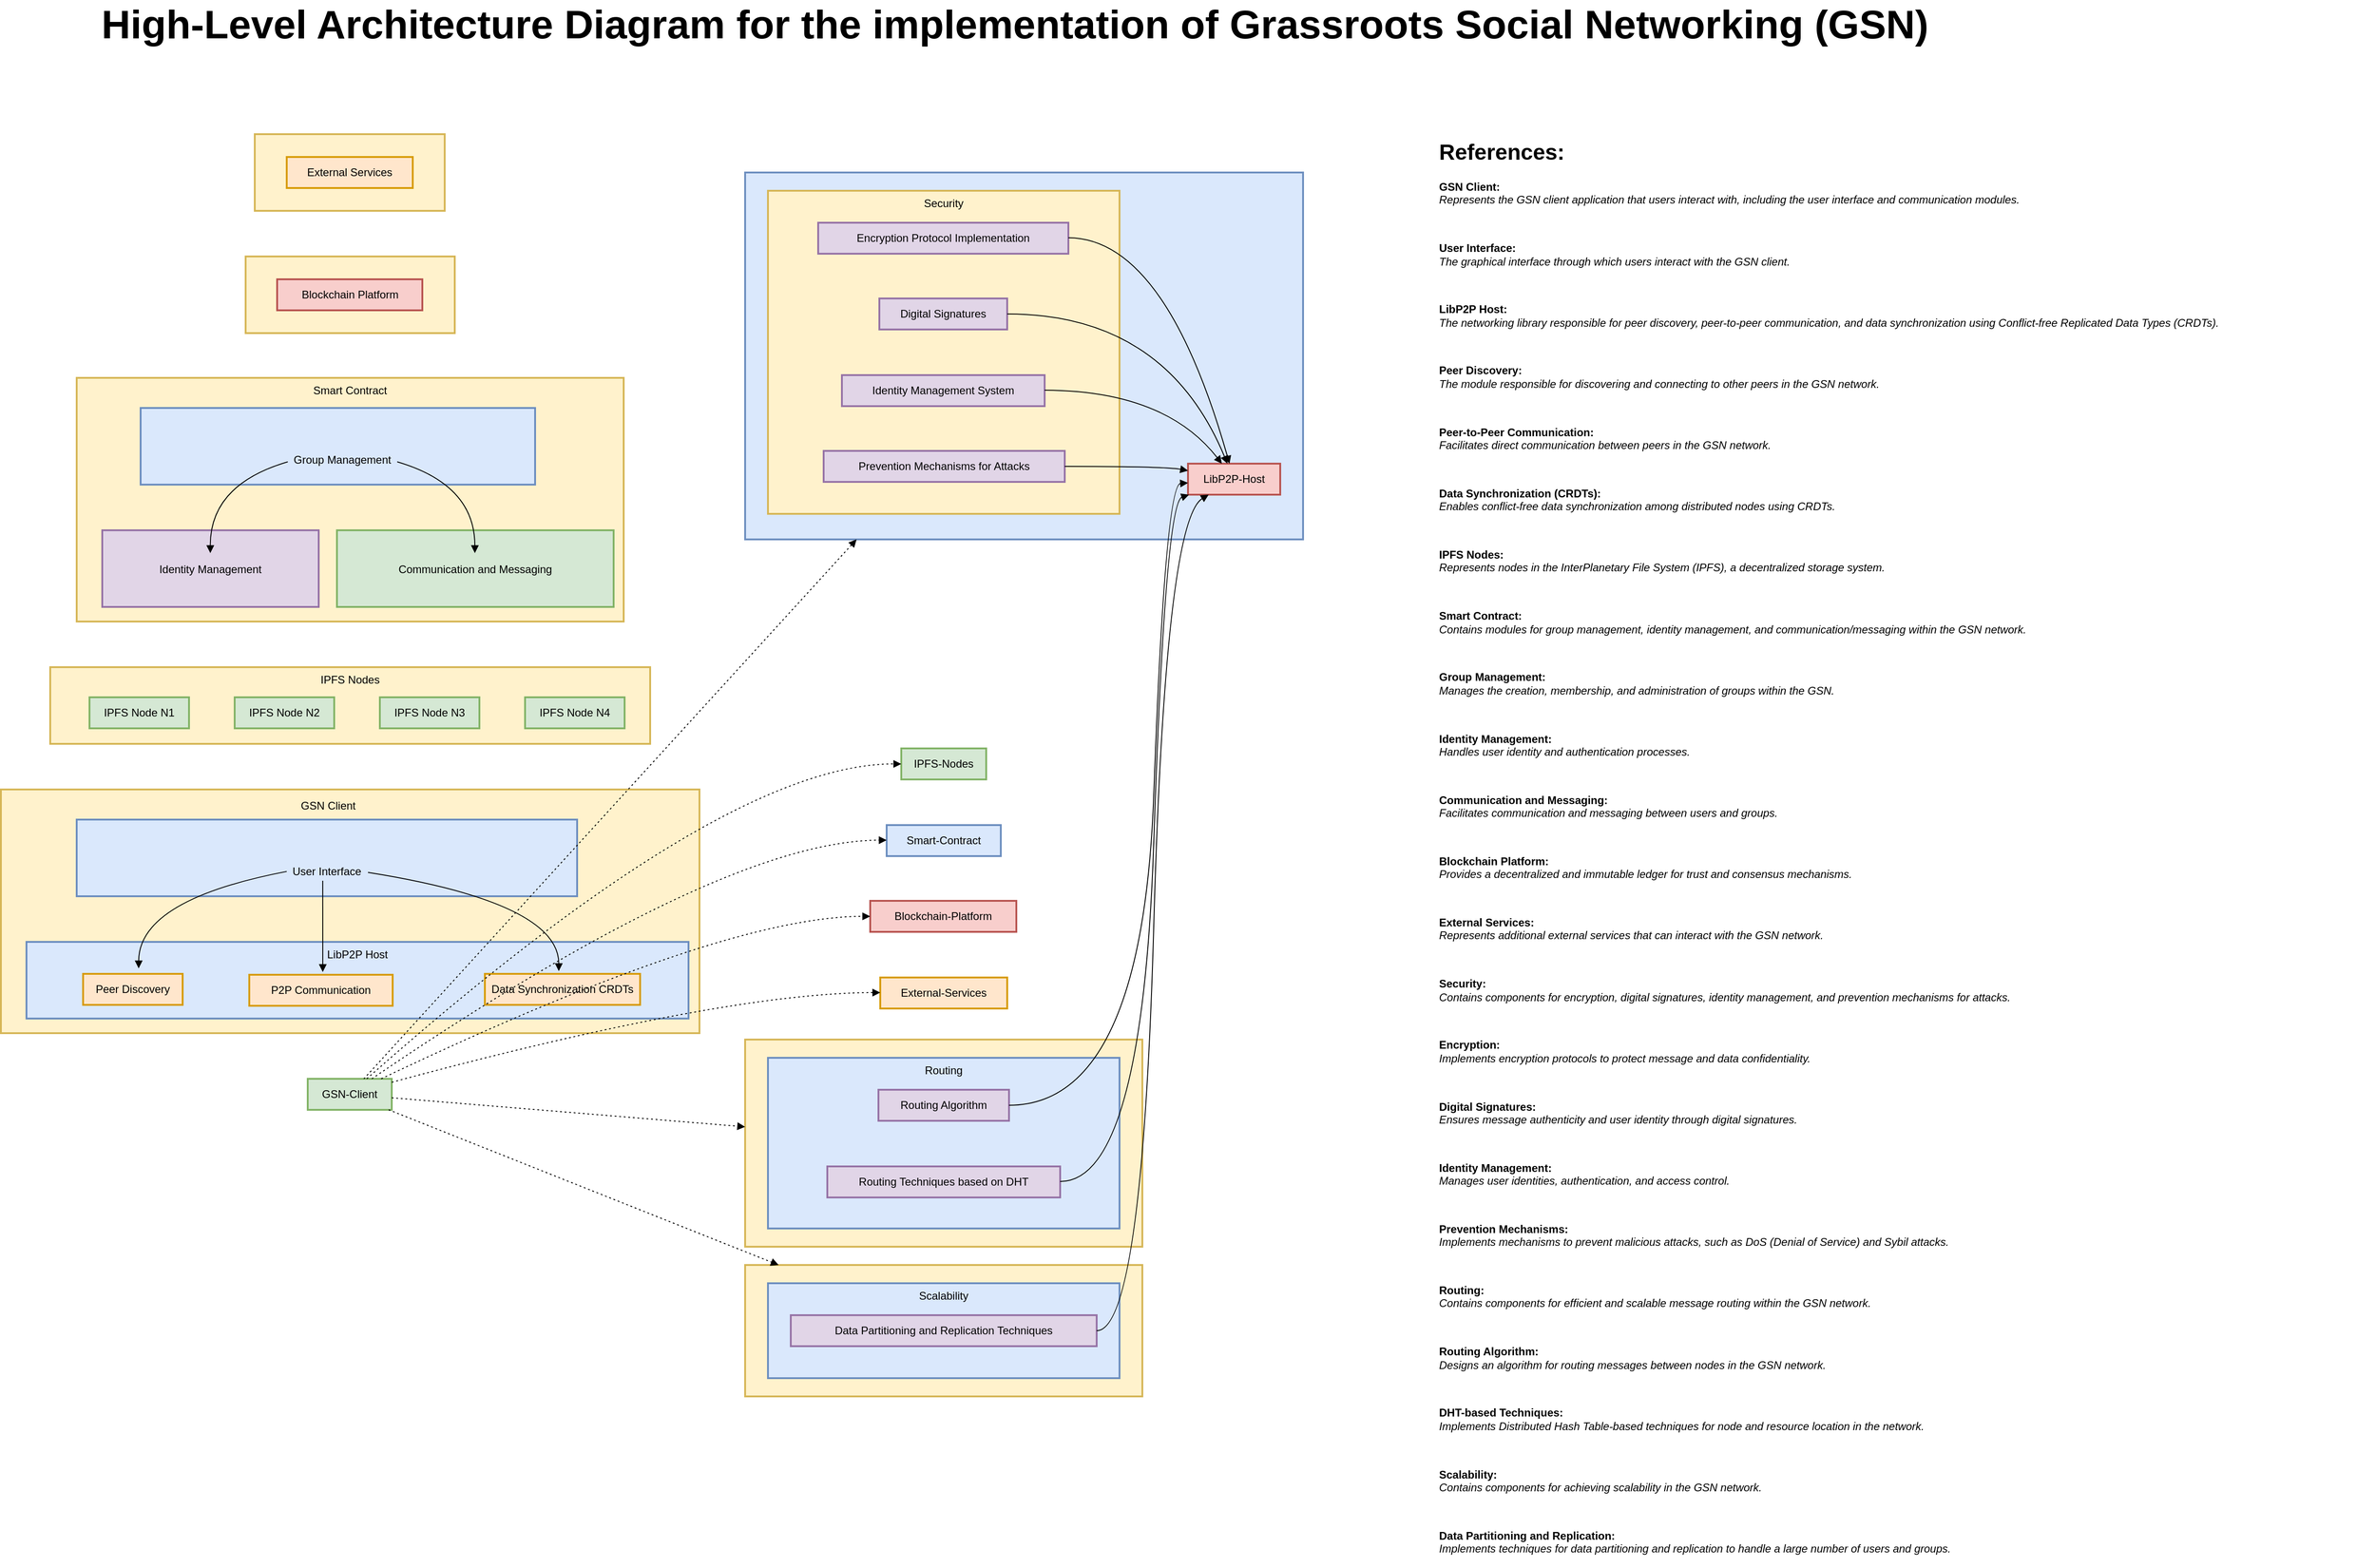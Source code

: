 <mxfile version="21.6.5" type="github">
  <diagram name="Página-1" id="8X6m9JWk1W8yvS15GlB0">
    <mxGraphModel dx="2187" dy="1522" grid="1" gridSize="10" guides="1" tooltips="1" connect="1" arrows="1" fold="1" page="1" pageScale="1" pageWidth="827" pageHeight="1169" math="0" shadow="0">
      <root>
        <mxCell id="0" />
        <mxCell id="1" parent="0" />
        <mxCell id="87ByETsqGqjVOvLhT8kV-26" value="" style="whiteSpace=wrap;strokeWidth=2;verticalAlign=top;fillColor=#fff2cc;strokeColor=#d6b656;" parent="1" vertex="1">
          <mxGeometry x="905" y="1479" width="435" height="144" as="geometry" />
        </mxCell>
        <mxCell id="87ByETsqGqjVOvLhT8kV-27" value="Scalability" style="whiteSpace=wrap;strokeWidth=2;verticalAlign=top;fillColor=#dae8fc;strokeColor=#6c8ebf;" parent="1" vertex="1">
          <mxGeometry x="930" y="1499" width="385" height="104" as="geometry" />
        </mxCell>
        <mxCell id="87ByETsqGqjVOvLhT8kV-28" value="Data Partitioning and Replication Techniques" style="whiteSpace=wrap;strokeWidth=2;fillColor=#e1d5e7;strokeColor=#9673a6;" parent="1" vertex="1">
          <mxGeometry x="955" y="1534" width="335" height="34" as="geometry" />
        </mxCell>
        <mxCell id="87ByETsqGqjVOvLhT8kV-29" value="" style="whiteSpace=wrap;strokeWidth=2;verticalAlign=top;fillColor=#fff2cc;strokeColor=#d6b656;" parent="1" vertex="1">
          <mxGeometry x="905" y="1232" width="435" height="227" as="geometry" />
        </mxCell>
        <mxCell id="87ByETsqGqjVOvLhT8kV-30" value="Routing" style="whiteSpace=wrap;strokeWidth=2;verticalAlign=top;fillColor=#dae8fc;strokeColor=#6c8ebf;" parent="1" vertex="1">
          <mxGeometry x="930" y="1252" width="385" height="187" as="geometry" />
        </mxCell>
        <mxCell id="87ByETsqGqjVOvLhT8kV-31" value="Routing Algorithm" style="whiteSpace=wrap;strokeWidth=2;fillColor=#e1d5e7;strokeColor=#9673a6;" parent="1" vertex="1">
          <mxGeometry x="1051" y="1287" width="143" height="34" as="geometry" />
        </mxCell>
        <mxCell id="87ByETsqGqjVOvLhT8kV-32" value="Routing Techniques based on DHT" style="whiteSpace=wrap;strokeWidth=2;fillColor=#e1d5e7;strokeColor=#9673a6;" parent="1" vertex="1">
          <mxGeometry x="995" y="1371" width="255" height="34" as="geometry" />
        </mxCell>
        <mxCell id="87ByETsqGqjVOvLhT8kV-33" value="" style="whiteSpace=wrap;strokeWidth=2;verticalAlign=top;fillColor=#dae8fc;strokeColor=#6c8ebf;" parent="1" vertex="1">
          <mxGeometry x="905" y="282" width="611" height="402" as="geometry" />
        </mxCell>
        <mxCell id="87ByETsqGqjVOvLhT8kV-34" value="Security" style="whiteSpace=wrap;strokeWidth=2;verticalAlign=top;fillColor=#fff2cc;strokeColor=#d6b656;" parent="1" vertex="1">
          <mxGeometry x="930" y="302" width="385" height="354" as="geometry" />
        </mxCell>
        <mxCell id="87ByETsqGqjVOvLhT8kV-35" value="LibP2P-Host" style="whiteSpace=wrap;strokeWidth=2;fillColor=#f8cecc;strokeColor=#b85450;" parent="1" vertex="1">
          <mxGeometry x="1390" y="601" width="101" height="34" as="geometry" />
        </mxCell>
        <mxCell id="87ByETsqGqjVOvLhT8kV-36" value="Encryption Protocol Implementation" style="whiteSpace=wrap;strokeWidth=2;fillColor=#e1d5e7;strokeColor=#9673a6;" parent="1" vertex="1">
          <mxGeometry x="985" y="337" width="274" height="34" as="geometry" />
        </mxCell>
        <mxCell id="87ByETsqGqjVOvLhT8kV-37" value="Digital Signatures" style="whiteSpace=wrap;strokeWidth=2;fillColor=#e1d5e7;strokeColor=#9673a6;" parent="1" vertex="1">
          <mxGeometry x="1052" y="420" width="140" height="34" as="geometry" />
        </mxCell>
        <mxCell id="87ByETsqGqjVOvLhT8kV-38" value="Identity Management System" style="whiteSpace=wrap;strokeWidth=2;fillColor=#e1d5e7;strokeColor=#9673a6;" parent="1" vertex="1">
          <mxGeometry x="1011" y="504" width="222" height="34" as="geometry" />
        </mxCell>
        <mxCell id="87ByETsqGqjVOvLhT8kV-39" value="Prevention Mechanisms for Attacks" style="whiteSpace=wrap;strokeWidth=2;fillColor=#e1d5e7;strokeColor=#9673a6;" parent="1" vertex="1">
          <mxGeometry x="991" y="587" width="264" height="34" as="geometry" />
        </mxCell>
        <mxCell id="87ByETsqGqjVOvLhT8kV-40" value="" style="whiteSpace=wrap;strokeWidth=2;verticalAlign=top;fillColor=#fff2cc;strokeColor=#d6b656;" parent="1" vertex="1">
          <mxGeometry x="368" y="240" width="208" height="84" as="geometry" />
        </mxCell>
        <mxCell id="87ByETsqGqjVOvLhT8kV-41" value="External Services" style="whiteSpace=wrap;strokeWidth=2;fillColor=#ffe6cc;strokeColor=#d79b00;" parent="87ByETsqGqjVOvLhT8kV-40" vertex="1">
          <mxGeometry x="35" y="25" width="138" height="34" as="geometry" />
        </mxCell>
        <mxCell id="87ByETsqGqjVOvLhT8kV-42" value="" style="whiteSpace=wrap;strokeWidth=2;verticalAlign=top;fillColor=#fff2cc;strokeColor=#d6b656;" parent="1" vertex="1">
          <mxGeometry x="358" y="374" width="229" height="84" as="geometry" />
        </mxCell>
        <mxCell id="87ByETsqGqjVOvLhT8kV-43" value="Blockchain Platform" style="whiteSpace=wrap;strokeWidth=2;fillColor=#f8cecc;strokeColor=#b85450;" parent="87ByETsqGqjVOvLhT8kV-42" vertex="1">
          <mxGeometry x="34.5" y="25" width="159" height="34" as="geometry" />
        </mxCell>
        <mxCell id="87ByETsqGqjVOvLhT8kV-44" value="Smart Contract" style="whiteSpace=wrap;strokeWidth=2;verticalAlign=top;fillColor=#fff2cc;strokeColor=#d6b656;" parent="1" vertex="1">
          <mxGeometry x="173" y="507" width="599" height="267" as="geometry" />
        </mxCell>
        <mxCell id="87ByETsqGqjVOvLhT8kV-45" value="Group Management" style="whiteSpace=wrap;strokeWidth=2;" parent="87ByETsqGqjVOvLhT8kV-44" vertex="1">
          <mxGeometry x="214" y="58" width="154" height="34" as="geometry" />
        </mxCell>
        <mxCell id="87ByETsqGqjVOvLhT8kV-46" value="&#xa;&#xa;&#xa;   Group Management" style="whiteSpace=wrap;strokeWidth=2;verticalAlign=top;fillColor=#dae8fc;strokeColor=#6c8ebf;" parent="87ByETsqGqjVOvLhT8kV-44" vertex="1">
          <mxGeometry x="70" y="33" width="432" height="84" as="geometry" />
        </mxCell>
        <mxCell id="87ByETsqGqjVOvLhT8kV-47" value="Identity Management" style="whiteSpace=wrap;strokeWidth=2;" parent="87ByETsqGqjVOvLhT8kV-44" vertex="1">
          <mxGeometry x="63" y="192" width="167" height="34" as="geometry" />
        </mxCell>
        <mxCell id="87ByETsqGqjVOvLhT8kV-48" value="Communication and Messaging" style="whiteSpace=wrap;strokeWidth=2;" parent="87ByETsqGqjVOvLhT8kV-44" vertex="1">
          <mxGeometry x="320" y="192" width="233" height="34" as="geometry" />
        </mxCell>
        <mxCell id="87ByETsqGqjVOvLhT8kV-49" value="&#xa;&#xa;Identity Management" style="whiteSpace=wrap;strokeWidth=2;verticalAlign=top;fillColor=#e1d5e7;strokeColor=#9673a6;" parent="87ByETsqGqjVOvLhT8kV-44" vertex="1">
          <mxGeometry x="28" y="167" width="237" height="84" as="geometry" />
        </mxCell>
        <mxCell id="87ByETsqGqjVOvLhT8kV-50" value="&#xa;&#xa;Communication and Messaging" style="whiteSpace=wrap;strokeWidth=2;verticalAlign=top;fillColor=#d5e8d4;strokeColor=#82b366;" parent="87ByETsqGqjVOvLhT8kV-44" vertex="1">
          <mxGeometry x="285" y="167" width="303" height="84" as="geometry" />
        </mxCell>
        <mxCell id="87ByETsqGqjVOvLhT8kV-51" value="" style="curved=1;startArrow=none;endArrow=block;exitX=0.123;exitY=0.985;entryX=0.499;entryY=-0.015;rounded=0;" parent="87ByETsqGqjVOvLhT8kV-44" source="87ByETsqGqjVOvLhT8kV-45" target="87ByETsqGqjVOvLhT8kV-47" edge="1">
          <mxGeometry relative="1" as="geometry">
            <Array as="points">
              <mxPoint x="146" y="117" />
            </Array>
          </mxGeometry>
        </mxCell>
        <mxCell id="87ByETsqGqjVOvLhT8kV-52" value="" style="curved=1;startArrow=none;endArrow=block;exitX=0.878;exitY=0.985;entryX=0.498;entryY=-0.015;rounded=0;" parent="87ByETsqGqjVOvLhT8kV-44" source="87ByETsqGqjVOvLhT8kV-45" target="87ByETsqGqjVOvLhT8kV-48" edge="1">
          <mxGeometry relative="1" as="geometry">
            <Array as="points">
              <mxPoint x="436" y="117" />
            </Array>
          </mxGeometry>
        </mxCell>
        <mxCell id="87ByETsqGqjVOvLhT8kV-53" value="IPFS Nodes" style="whiteSpace=wrap;strokeWidth=2;verticalAlign=top;fillColor=#fff2cc;strokeColor=#d6b656;" parent="1" vertex="1">
          <mxGeometry x="144" y="824" width="657" height="84" as="geometry" />
        </mxCell>
        <mxCell id="87ByETsqGqjVOvLhT8kV-54" value="IPFS Node N1" style="whiteSpace=wrap;strokeWidth=2;fillColor=#d5e8d4;strokeColor=#82b366;" parent="87ByETsqGqjVOvLhT8kV-53" vertex="1">
          <mxGeometry x="43" y="33" width="109" height="34" as="geometry" />
        </mxCell>
        <mxCell id="87ByETsqGqjVOvLhT8kV-55" value="IPFS Node N2" style="whiteSpace=wrap;strokeWidth=2;fillColor=#d5e8d4;strokeColor=#82b366;" parent="87ByETsqGqjVOvLhT8kV-53" vertex="1">
          <mxGeometry x="202" y="33" width="109" height="34" as="geometry" />
        </mxCell>
        <mxCell id="87ByETsqGqjVOvLhT8kV-56" value="IPFS Node N3" style="whiteSpace=wrap;strokeWidth=2;fillColor=#d5e8d4;strokeColor=#82b366;" parent="87ByETsqGqjVOvLhT8kV-53" vertex="1">
          <mxGeometry x="361" y="33" width="109" height="34" as="geometry" />
        </mxCell>
        <mxCell id="87ByETsqGqjVOvLhT8kV-57" value="IPFS Node N4" style="whiteSpace=wrap;strokeWidth=2;fillColor=#d5e8d4;strokeColor=#82b366;" parent="87ByETsqGqjVOvLhT8kV-53" vertex="1">
          <mxGeometry x="520" y="33" width="109" height="34" as="geometry" />
        </mxCell>
        <mxCell id="87ByETsqGqjVOvLhT8kV-58" value="" style="whiteSpace=wrap;strokeWidth=2;verticalAlign=top;fillColor=#fff2cc;strokeColor=#d6b656;" parent="1" vertex="1">
          <mxGeometry x="90" y="958" width="765" height="267" as="geometry" />
        </mxCell>
        <mxCell id="87ByETsqGqjVOvLhT8kV-59" value="User Interface" style="whiteSpace=wrap;strokeWidth=2;" parent="87ByETsqGqjVOvLhT8kV-58" vertex="1">
          <mxGeometry x="285" y="58" width="117" height="34" as="geometry" />
        </mxCell>
        <mxCell id="87ByETsqGqjVOvLhT8kV-60" value="&#xa;&#xa;&#xa;User Interface" style="whiteSpace=wrap;strokeWidth=2;verticalAlign=top;fillColor=#dae8fc;strokeColor=#6c8ebf;" parent="87ByETsqGqjVOvLhT8kV-58" vertex="1">
          <mxGeometry x="83" y="33" width="548" height="84" as="geometry" />
        </mxCell>
        <mxCell id="87ByETsqGqjVOvLhT8kV-61" value="Peer Discovery" style="whiteSpace=wrap;strokeWidth=2;" parent="87ByETsqGqjVOvLhT8kV-58" vertex="1">
          <mxGeometry x="63" y="192" width="120" height="34" as="geometry" />
        </mxCell>
        <mxCell id="87ByETsqGqjVOvLhT8kV-62" value="Peer-to-Peer Communication" style="whiteSpace=wrap;strokeWidth=2;" parent="87ByETsqGqjVOvLhT8kV-58" vertex="1">
          <mxGeometry x="233" y="192" width="222" height="34" as="geometry" />
        </mxCell>
        <mxCell id="87ByETsqGqjVOvLhT8kV-63" value="Data Synchronization CRDTs" style="whiteSpace=wrap;strokeWidth=2;" parent="87ByETsqGqjVOvLhT8kV-58" vertex="1">
          <mxGeometry x="504" y="192" width="213" height="34" as="geometry" />
        </mxCell>
        <mxCell id="87ByETsqGqjVOvLhT8kV-64" value="LibP2P Host" style="whiteSpace=wrap;strokeWidth=2;verticalAlign=top;fillColor=#dae8fc;strokeColor=#6c8ebf;" parent="87ByETsqGqjVOvLhT8kV-58" vertex="1">
          <mxGeometry x="28" y="167" width="725" height="84" as="geometry" />
        </mxCell>
        <mxCell id="87ByETsqGqjVOvLhT8kV-65" value="" style="curved=1;startArrow=none;endArrow=block;exitX=-0.001;exitY=0.818;entryX=0.499;entryY=-0.015;rounded=0;" parent="87ByETsqGqjVOvLhT8kV-58" edge="1">
          <mxGeometry relative="1" as="geometry">
            <Array as="points">
              <mxPoint x="151" y="121" />
            </Array>
            <mxPoint x="313" y="89.813" as="sourcePoint" />
            <mxPoint x="150.852" y="196" as="targetPoint" />
          </mxGeometry>
        </mxCell>
        <mxCell id="87ByETsqGqjVOvLhT8kV-66" value="" style="curved=1;startArrow=none;endArrow=block;exitX=0.5;exitY=0.985;entryX=0.498;entryY=-0.015;rounded=0;" parent="87ByETsqGqjVOvLhT8kV-58" edge="1">
          <mxGeometry relative="1" as="geometry">
            <Array as="points" />
            <mxPoint x="352.452" y="100" as="sourcePoint" />
            <mxPoint x="352.469" y="200" as="targetPoint" />
          </mxGeometry>
        </mxCell>
        <mxCell id="87ByETsqGqjVOvLhT8kV-67" value="" style="curved=1;startArrow=none;endArrow=block;exitX=1.0;exitY=0.761;entryX=0.502;entryY=-0.015;rounded=0;" parent="87ByETsqGqjVOvLhT8kV-58" edge="1">
          <mxGeometry relative="1" as="geometry">
            <Array as="points">
              <mxPoint x="611" y="124" />
            </Array>
            <mxPoint x="402.0" y="90.888" as="sourcePoint" />
            <mxPoint x="610.94" y="199" as="targetPoint" />
          </mxGeometry>
        </mxCell>
        <mxCell id="87ByETsqGqjVOvLhT8kV-87" value="Peer Discovery" style="whiteSpace=wrap;strokeWidth=2;fillColor=#ffe6cc;strokeColor=#d79b00;" parent="87ByETsqGqjVOvLhT8kV-58" vertex="1">
          <mxGeometry x="90" y="202" width="109" height="34" as="geometry" />
        </mxCell>
        <mxCell id="87ByETsqGqjVOvLhT8kV-99" value="P2P Communication" style="whiteSpace=wrap;strokeWidth=2;fillColor=#ffe6cc;strokeColor=#d79b00;" parent="87ByETsqGqjVOvLhT8kV-58" vertex="1">
          <mxGeometry x="272" y="203" width="157" height="34" as="geometry" />
        </mxCell>
        <mxCell id="87ByETsqGqjVOvLhT8kV-100" value="&#xa;&#xa;Data Synchronization CRDTs&#xa;&#xa;" style="whiteSpace=wrap;strokeWidth=2;fillColor=#ffe6cc;strokeColor=#d79b00;" parent="87ByETsqGqjVOvLhT8kV-58" vertex="1">
          <mxGeometry x="530" y="202" width="170" height="34" as="geometry" />
        </mxCell>
        <mxCell id="87ByETsqGqjVOvLhT8kV-104" value="GSN Client" style="text;html=1;align=center;verticalAlign=middle;resizable=0;points=[];autosize=1;strokeColor=none;fillColor=none;" parent="87ByETsqGqjVOvLhT8kV-58" vertex="1">
          <mxGeometry x="317.5" y="3" width="80" height="30" as="geometry" />
        </mxCell>
        <mxCell id="87ByETsqGqjVOvLhT8kV-68" value="GSN-Client" style="whiteSpace=wrap;strokeWidth=2;fillColor=#d5e8d4;strokeColor=#82b366;" parent="1" vertex="1">
          <mxGeometry x="426" y="1275" width="92" height="34" as="geometry" />
        </mxCell>
        <mxCell id="87ByETsqGqjVOvLhT8kV-69" value="IPFS-Nodes" style="whiteSpace=wrap;strokeWidth=2;fillColor=#d5e8d4;strokeColor=#82b366;" parent="1" vertex="1">
          <mxGeometry x="1076" y="913" width="93" height="34" as="geometry" />
        </mxCell>
        <mxCell id="87ByETsqGqjVOvLhT8kV-70" value="Smart-Contract" style="whiteSpace=wrap;strokeWidth=2;fillColor=#dae8fc;strokeColor=#6c8ebf;" parent="1" vertex="1">
          <mxGeometry x="1060" y="997" width="125" height="34" as="geometry" />
        </mxCell>
        <mxCell id="87ByETsqGqjVOvLhT8kV-71" value="Blockchain-Platform" style="whiteSpace=wrap;strokeWidth=2;fillColor=#f8cecc;strokeColor=#b85450;" parent="1" vertex="1">
          <mxGeometry x="1042" y="1080" width="160" height="34" as="geometry" />
        </mxCell>
        <mxCell id="87ByETsqGqjVOvLhT8kV-72" value="External-Services" style="whiteSpace=wrap;strokeWidth=2;fillColor=#ffe6cc;strokeColor=#d79b00;" parent="1" vertex="1">
          <mxGeometry x="1053" y="1164" width="139" height="34" as="geometry" />
        </mxCell>
        <mxCell id="87ByETsqGqjVOvLhT8kV-73" value="" style="curved=1;startArrow=none;endArrow=block;exitX=1.001;exitY=0.485;entryX=0.451;entryY=0.011;rounded=0;" parent="1" source="87ByETsqGqjVOvLhT8kV-36" target="87ByETsqGqjVOvLhT8kV-35" edge="1">
          <mxGeometry relative="1" as="geometry">
            <Array as="points">
              <mxPoint x="1365" y="354" />
            </Array>
          </mxGeometry>
        </mxCell>
        <mxCell id="87ByETsqGqjVOvLhT8kV-74" value="" style="curved=1;startArrow=none;endArrow=block;exitX=1.003;exitY=0.5;entryX=0.429;entryY=0.011;rounded=0;" parent="1" source="87ByETsqGqjVOvLhT8kV-37" target="87ByETsqGqjVOvLhT8kV-35" edge="1">
          <mxGeometry relative="1" as="geometry">
            <Array as="points">
              <mxPoint x="1365" y="437" />
            </Array>
          </mxGeometry>
        </mxCell>
        <mxCell id="87ByETsqGqjVOvLhT8kV-75" value="" style="curved=1;startArrow=none;endArrow=block;exitX=1.001;exitY=0.485;entryX=0.37;entryY=0.011;rounded=0;" parent="1" source="87ByETsqGqjVOvLhT8kV-38" target="87ByETsqGqjVOvLhT8kV-35" edge="1">
          <mxGeometry relative="1" as="geometry">
            <Array as="points">
              <mxPoint x="1365" y="521" />
            </Array>
          </mxGeometry>
        </mxCell>
        <mxCell id="87ByETsqGqjVOvLhT8kV-76" value="" style="curved=1;startArrow=none;endArrow=block;exitX=0.997;exitY=0.5;entryX=-0.0;entryY=0.226;rounded=0;" parent="1" source="87ByETsqGqjVOvLhT8kV-39" target="87ByETsqGqjVOvLhT8kV-35" edge="1">
          <mxGeometry relative="1" as="geometry">
            <Array as="points">
              <mxPoint x="1365" y="604" />
            </Array>
          </mxGeometry>
        </mxCell>
        <mxCell id="87ByETsqGqjVOvLhT8kV-77" value="" style="curved=1;startArrow=none;endArrow=block;exitX=0.997;exitY=0.5;entryX=-0.0;entryY=0.619;rounded=0;" parent="1" source="87ByETsqGqjVOvLhT8kV-31" target="87ByETsqGqjVOvLhT8kV-35" edge="1">
          <mxGeometry relative="1" as="geometry">
            <Array as="points">
              <mxPoint x="1340" y="1304" />
              <mxPoint x="1365" y="624" />
            </Array>
          </mxGeometry>
        </mxCell>
        <mxCell id="87ByETsqGqjVOvLhT8kV-78" value="" style="curved=1;startArrow=none;endArrow=block;exitX=0.999;exitY=0.485;entryX=0.015;entryY=0.996;rounded=0;" parent="1" source="87ByETsqGqjVOvLhT8kV-32" target="87ByETsqGqjVOvLhT8kV-35" edge="1">
          <mxGeometry relative="1" as="geometry">
            <Array as="points">
              <mxPoint x="1340" y="1388" />
              <mxPoint x="1365" y="644" />
            </Array>
          </mxGeometry>
        </mxCell>
        <mxCell id="87ByETsqGqjVOvLhT8kV-79" value="" style="curved=1;startArrow=none;endArrow=block;exitX=1.0;exitY=0.5;entryX=0.226;entryY=0.996;rounded=0;" parent="1" source="87ByETsqGqjVOvLhT8kV-28" target="87ByETsqGqjVOvLhT8kV-35" edge="1">
          <mxGeometry relative="1" as="geometry">
            <Array as="points">
              <mxPoint x="1340" y="1551" />
              <mxPoint x="1365" y="664" />
            </Array>
          </mxGeometry>
        </mxCell>
        <mxCell id="87ByETsqGqjVOvLhT8kV-80" value="" style="curved=1;dashed=1;dashPattern=2 3;startArrow=none;endArrow=block;exitX=0.709;exitY=-0.015;entryX=-0.003;entryY=0.5;rounded=0;" parent="1" source="87ByETsqGqjVOvLhT8kV-68" target="87ByETsqGqjVOvLhT8kV-69" edge="1">
          <mxGeometry relative="1" as="geometry">
            <Array as="points">
              <mxPoint x="880" y="930" />
            </Array>
          </mxGeometry>
        </mxCell>
        <mxCell id="87ByETsqGqjVOvLhT8kV-81" value="" style="curved=1;dashed=1;dashPattern=2 3;startArrow=none;endArrow=block;exitX=0.771;exitY=-0.015;entryX=-0.001;entryY=0.485;rounded=0;" parent="1" source="87ByETsqGqjVOvLhT8kV-68" target="87ByETsqGqjVOvLhT8kV-70" edge="1">
          <mxGeometry relative="1" as="geometry">
            <Array as="points">
              <mxPoint x="880" y="1014" />
            </Array>
          </mxGeometry>
        </mxCell>
        <mxCell id="87ByETsqGqjVOvLhT8kV-82" value="" style="curved=1;dashed=1;dashPattern=2 3;startArrow=none;endArrow=block;exitX=0.886;exitY=-0.015;entryX=0.002;entryY=0.5;rounded=0;" parent="1" source="87ByETsqGqjVOvLhT8kV-68" target="87ByETsqGqjVOvLhT8kV-71" edge="1">
          <mxGeometry relative="1" as="geometry">
            <Array as="points">
              <mxPoint x="880" y="1097" />
            </Array>
          </mxGeometry>
        </mxCell>
        <mxCell id="87ByETsqGqjVOvLhT8kV-83" value="" style="curved=1;dashed=1;dashPattern=2 3;startArrow=none;endArrow=block;exitX=1.005;exitY=0.109;entryX=-0.0;entryY=0.485;rounded=0;" parent="1" source="87ByETsqGqjVOvLhT8kV-68" target="87ByETsqGqjVOvLhT8kV-72" edge="1">
          <mxGeometry relative="1" as="geometry">
            <Array as="points">
              <mxPoint x="880" y="1181" />
            </Array>
          </mxGeometry>
        </mxCell>
        <mxCell id="87ByETsqGqjVOvLhT8kV-84" value="" style="curved=1;dashed=1;dashPattern=2 3;startArrow=none;endArrow=block;rounded=0;" parent="1" source="87ByETsqGqjVOvLhT8kV-68" target="87ByETsqGqjVOvLhT8kV-33" edge="1">
          <mxGeometry relative="1" as="geometry">
            <Array as="points" />
          </mxGeometry>
        </mxCell>
        <mxCell id="87ByETsqGqjVOvLhT8kV-85" value="" style="curved=1;dashed=1;dashPattern=2 3;startArrow=none;endArrow=block;rounded=0;" parent="1" source="87ByETsqGqjVOvLhT8kV-68" target="87ByETsqGqjVOvLhT8kV-29" edge="1">
          <mxGeometry relative="1" as="geometry">
            <Array as="points" />
          </mxGeometry>
        </mxCell>
        <mxCell id="87ByETsqGqjVOvLhT8kV-86" value="" style="curved=1;dashed=1;dashPattern=2 3;startArrow=none;endArrow=block;rounded=0;" parent="1" source="87ByETsqGqjVOvLhT8kV-68" target="87ByETsqGqjVOvLhT8kV-26" edge="1">
          <mxGeometry relative="1" as="geometry">
            <Array as="points" />
          </mxGeometry>
        </mxCell>
        <mxCell id="87ByETsqGqjVOvLhT8kV-105" value="&lt;h1&gt;References:&lt;/h1&gt;&lt;p&gt;&lt;b&gt;GSN Client: &lt;/b&gt;&lt;br&gt;&lt;i&gt;Represents the GSN client application that users interact with, including the user interface and communication modules.&lt;/i&gt;&lt;/p&gt;&lt;p&gt;&lt;br&gt;&lt;/p&gt;&lt;p&gt;&lt;b&gt;User Interface: &lt;/b&gt;&lt;br&gt;&lt;i&gt;The graphical interface through which users interact with the GSN client.&lt;/i&gt;&lt;/p&gt;&lt;p&gt;&lt;br&gt;&lt;/p&gt;&lt;p&gt;&lt;b&gt;LibP2P Host: &lt;br&gt;&lt;/b&gt;&lt;i&gt;The networking library responsible for peer discovery, peer-to-peer communication, and data synchronization using Conflict-free Replicated Data Types (CRDTs).&lt;/i&gt;&lt;/p&gt;&lt;p&gt;&lt;br&gt;&lt;/p&gt;&lt;p&gt;&lt;b&gt;Peer Discovery: &lt;br&gt;&lt;/b&gt;&lt;i&gt;The module responsible for discovering and connecting to other peers in the GSN network.&lt;/i&gt;&lt;/p&gt;&lt;p&gt;&lt;br&gt;&lt;/p&gt;&lt;p&gt;&lt;b&gt;Peer-to-Peer Communication: &lt;br&gt;&lt;/b&gt;&lt;i&gt;Facilitates direct communication between peers in the GSN network.&lt;/i&gt;&lt;/p&gt;&lt;p&gt;&lt;br&gt;&lt;/p&gt;&lt;p&gt;&lt;b&gt;Data Synchronization (CRDTs): &lt;br&gt;&lt;/b&gt;&lt;i&gt;Enables conflict-free data synchronization among distributed nodes using CRDTs.&lt;/i&gt;&lt;/p&gt;&lt;p&gt;&lt;br&gt;&lt;/p&gt;&lt;p&gt;&lt;b&gt;IPFS Nodes: &lt;br&gt;&lt;/b&gt;&lt;i&gt;Represents nodes in the InterPlanetary File System (IPFS), a decentralized storage system.&lt;/i&gt;&lt;/p&gt;&lt;p&gt;&lt;br&gt;&lt;/p&gt;&lt;p&gt;&lt;b&gt;Smart Contract: &lt;br&gt;&lt;/b&gt;&lt;i&gt;Contains modules for group management, identity management, and communication/messaging within the GSN network.&lt;/i&gt;&lt;/p&gt;&lt;p&gt;&lt;br&gt;&lt;/p&gt;&lt;p&gt;&lt;b&gt;Group Management: &lt;br&gt;&lt;/b&gt;&lt;i&gt;Manages the creation, membership, and administration of groups within the GSN.&lt;/i&gt;&lt;/p&gt;&lt;p&gt;&lt;br&gt;&lt;/p&gt;&lt;p&gt;&lt;b&gt;Identity Management: &lt;br&gt;&lt;/b&gt;&lt;i&gt;Handles user identity and authentication processes.&lt;/i&gt;&lt;/p&gt;&lt;p&gt;&lt;br&gt;&lt;/p&gt;&lt;p&gt;&lt;b&gt;Communication and Messaging: &lt;br&gt;&lt;/b&gt;&lt;i&gt;Facilitates communication and messaging between users and groups.&lt;/i&gt;&lt;/p&gt;&lt;p&gt;&lt;br&gt;&lt;/p&gt;&lt;p&gt;&lt;b&gt;Blockchain Platform: &lt;br&gt;&lt;/b&gt;&lt;i&gt;Provides a decentralized and immutable ledger for trust and consensus mechanisms.&lt;/i&gt;&lt;/p&gt;&lt;p&gt;&lt;br&gt;&lt;/p&gt;&lt;p&gt;&lt;b&gt;External Services: &lt;br&gt;&lt;/b&gt;&lt;i&gt;Represents additional external services that can interact with the GSN network.&lt;/i&gt;&lt;/p&gt;&lt;p&gt;&lt;br&gt;&lt;/p&gt;&lt;p&gt;&lt;b&gt;Security: &lt;br&gt;&lt;/b&gt;&lt;i&gt;Contains components for encryption, digital signatures, identity management, and prevention mechanisms for attacks.&lt;/i&gt;&lt;/p&gt;&lt;p&gt;&lt;br&gt;&lt;/p&gt;&lt;p&gt;&lt;b&gt;Encryption: &lt;br&gt;&lt;/b&gt;&lt;i&gt;Implements encryption protocols to protect message and data confidentiality.&lt;/i&gt;&lt;/p&gt;&lt;p&gt;&lt;br&gt;&lt;/p&gt;&lt;p&gt;&lt;b&gt;Digital Signatures: &lt;br&gt;&lt;/b&gt;&lt;i&gt;Ensures message authenticity and user identity through digital signatures.&lt;/i&gt;&lt;/p&gt;&lt;p&gt;&lt;br&gt;&lt;/p&gt;&lt;p&gt;&lt;b&gt;Identity Management: &lt;br&gt;&lt;/b&gt;&lt;i&gt;Manages user identities, authentication, and access control.&lt;/i&gt;&lt;/p&gt;&lt;p&gt;&lt;br&gt;&lt;/p&gt;&lt;p&gt;&lt;b&gt;Prevention Mechanisms: &lt;br&gt;&lt;/b&gt;&lt;i&gt;Implements mechanisms to prevent malicious attacks, such as DoS (Denial of Service) and Sybil attacks.&lt;/i&gt;&lt;/p&gt;&lt;p&gt;&lt;br&gt;&lt;/p&gt;&lt;p&gt;&lt;b&gt;Routing: &lt;br&gt;&lt;/b&gt;&lt;i&gt;Contains components for efficient and scalable message routing within the GSN network.&lt;/i&gt;&lt;/p&gt;&lt;p&gt;&lt;br&gt;&lt;/p&gt;&lt;p&gt;&lt;b&gt;Routing Algorithm: &lt;br&gt;&lt;/b&gt;&lt;i&gt;Designs an algorithm for routing messages between nodes in the GSN network.&lt;/i&gt;&lt;/p&gt;&lt;p&gt;&lt;br&gt;&lt;/p&gt;&lt;p&gt;&lt;b&gt;DHT-based Techniques: &lt;br&gt;&lt;/b&gt;&lt;i&gt;Implements Distributed Hash Table-based techniques for node and resource location in the network.&lt;/i&gt;&lt;/p&gt;&lt;p&gt;&lt;br&gt;&lt;/p&gt;&lt;p&gt;&lt;b&gt;Scalability: &lt;br&gt;&lt;/b&gt;&lt;i&gt;Contains components for achieving scalability in the GSN network.&lt;/i&gt;&lt;/p&gt;&lt;p&gt;&lt;br&gt;&lt;/p&gt;&lt;p&gt;&lt;b&gt;Data Partitioning and Replication: &lt;br&gt;&lt;/b&gt;&lt;i&gt;Implements techniques for data partitioning and replication to handle a large number of users and groups.&lt;/i&gt;&lt;/p&gt;" style="text;html=1;strokeColor=none;fillColor=none;spacing=5;spacingTop=-20;whiteSpace=wrap;overflow=hidden;rounded=0;" parent="1" vertex="1">
          <mxGeometry x="1660" y="240" width="1030" height="1570" as="geometry" />
        </mxCell>
        <mxCell id="87ByETsqGqjVOvLhT8kV-108" value="High-Level Architecture Diagram for the implementation of Grassroots Social Networking (GSN)" style="text;strokeColor=none;fillColor=none;html=1;fontSize=44;fontStyle=1;verticalAlign=middle;align=center;" parent="1" vertex="1">
          <mxGeometry x="1150" y="100" width="100" height="40" as="geometry" />
        </mxCell>
      </root>
    </mxGraphModel>
  </diagram>
</mxfile>
